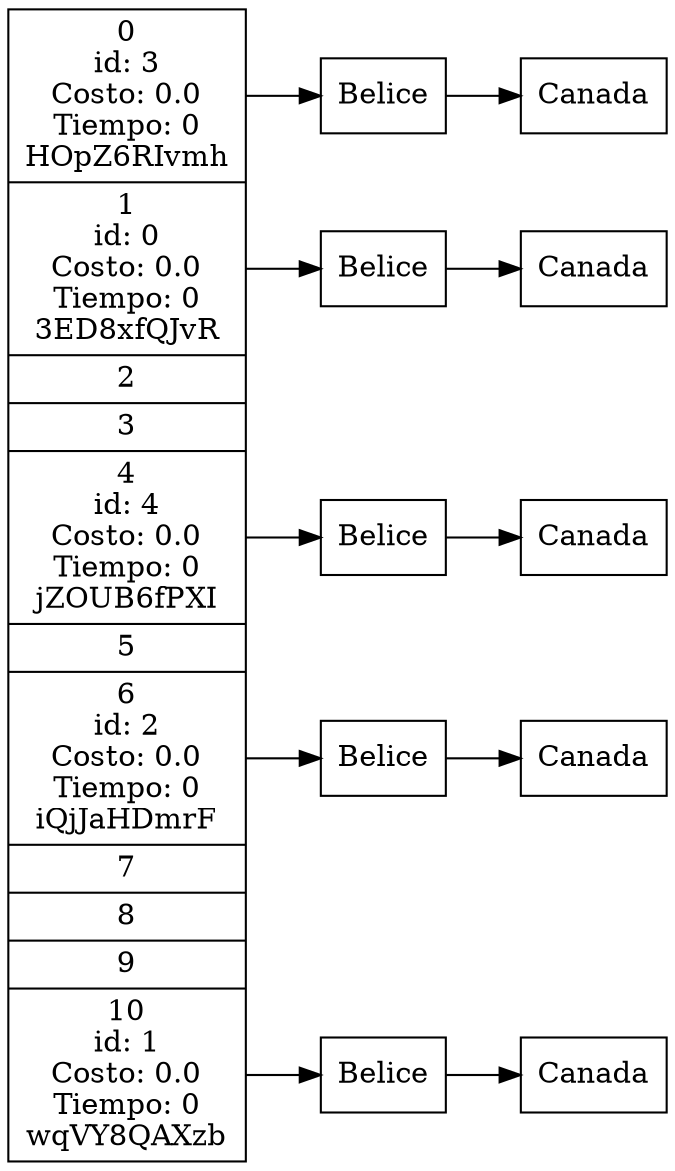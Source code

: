 digraph HashT{
node[shape = record]
rankdir = LR
someNode[label = "<3>0\nid: 3\nCosto: 0.0\nTiempo: 0\nHOpZ6RIvmh|<0>1\nid: 0\nCosto: 0.0\nTiempo: 0\n3ED8xfQJvR|2|3|<4>4\nid: 4\nCosto: 0.0\nTiempo: 0\njZOUB6fPXI|5|<2>6\nid: 2\nCosto: 0.0\nTiempo: 0\niQjJaHDmrF|7|8|9|<1>10\nid: 1\nCosto: 0.0\nTiempo: 0\nwqVY8QAXzb"];
Belice3[label="Belice"];
Canada3[label="Canada"];
Belice0[label="Belice"];
Canada0[label="Canada"];
Belice4[label="Belice"];
Canada4[label="Canada"];
Belice2[label="Belice"];
Canada2[label="Canada"];
Belice1[label="Belice"];
Canada1[label="Canada"];

someNode:3->Belice3->Canada3;
someNode:0->Belice0->Canada0;
someNode:4->Belice4->Canada4;
someNode:2->Belice2->Canada2;
someNode:1->Belice1->Canada1;

}